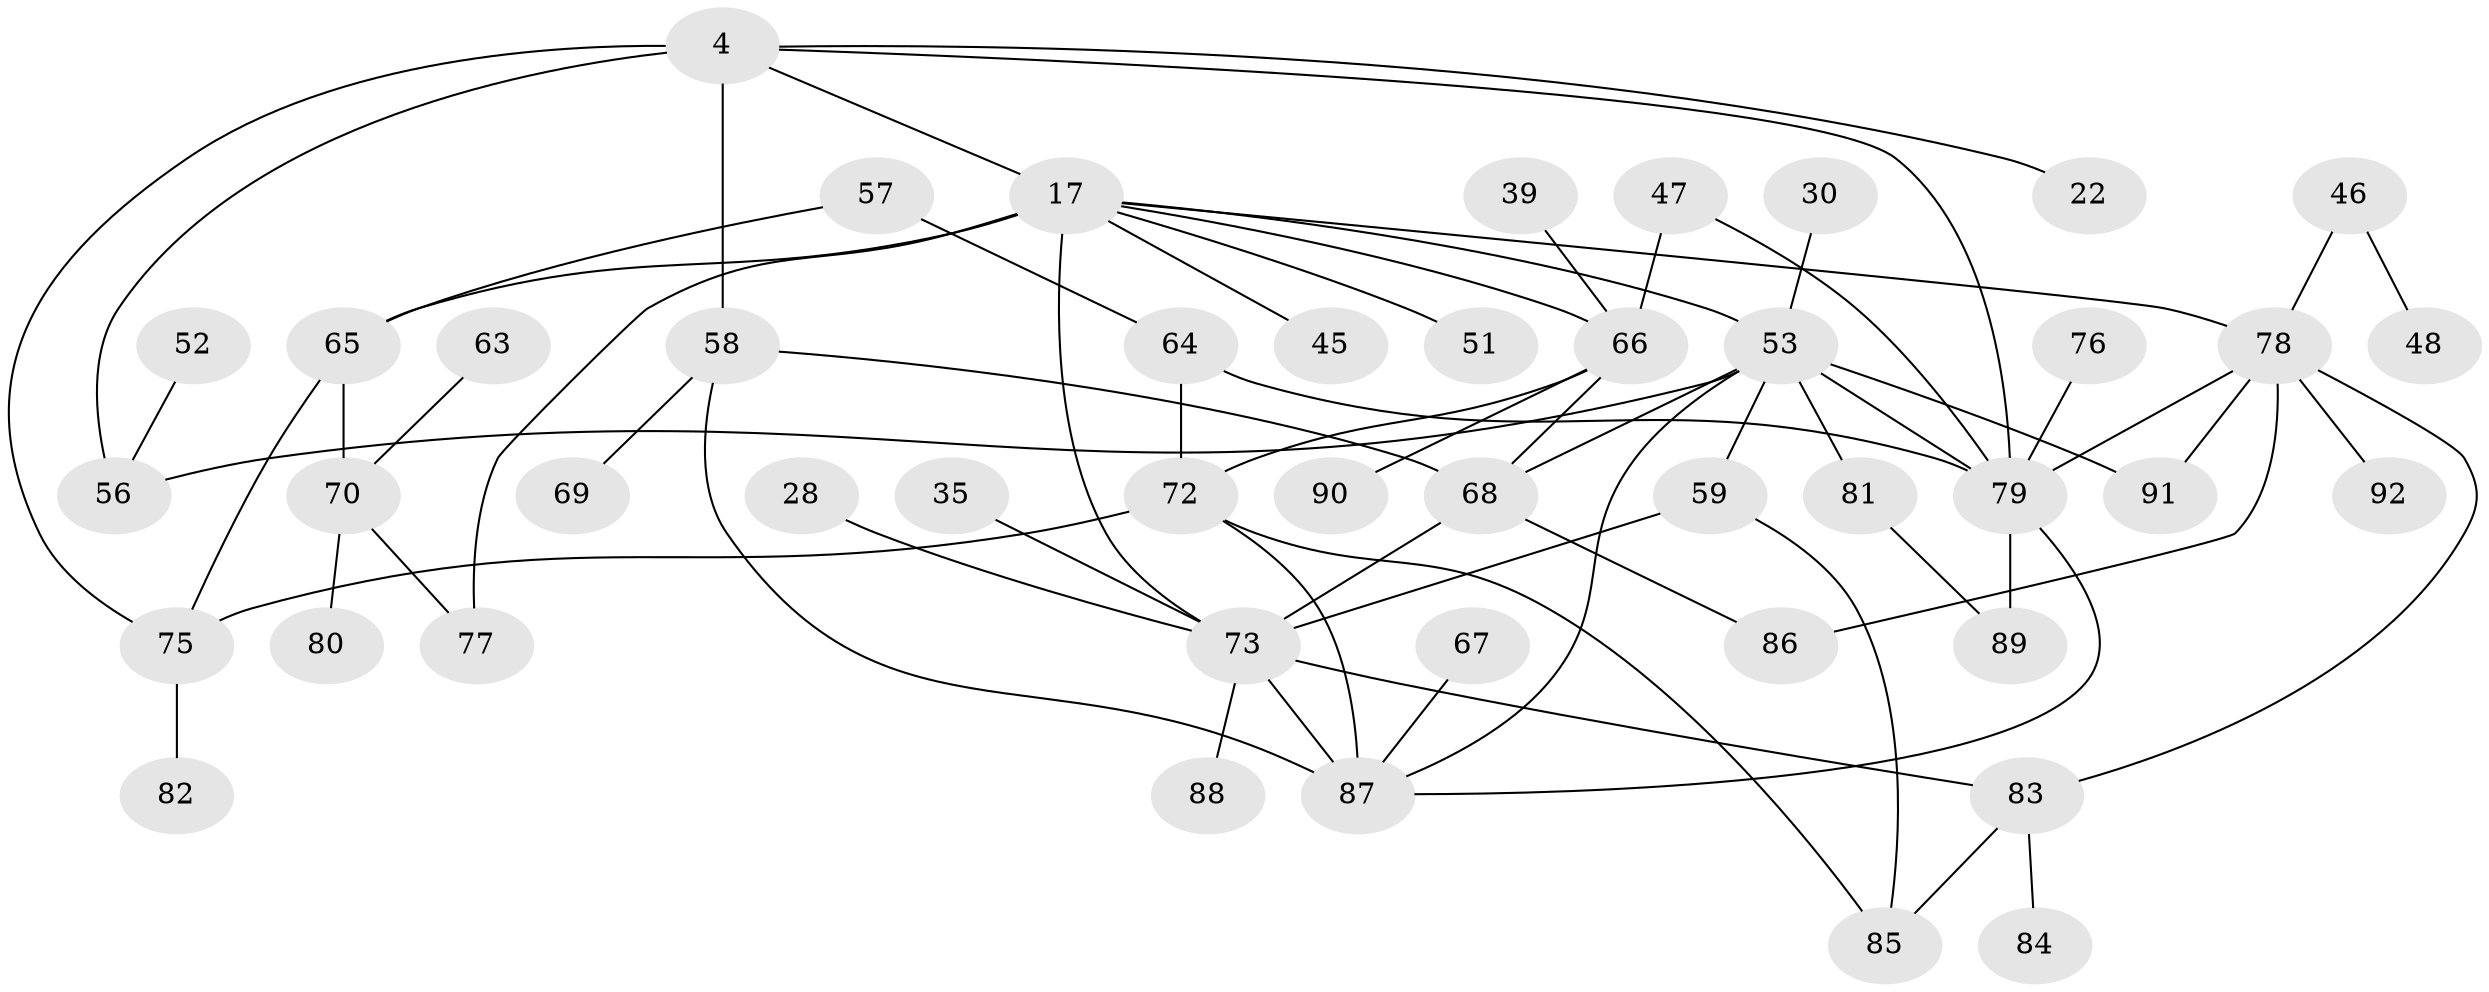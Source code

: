// original degree distribution, {7: 0.03260869565217391, 4: 0.14130434782608695, 5: 0.10869565217391304, 2: 0.2391304347826087, 3: 0.20652173913043478, 6: 0.03260869565217391, 1: 0.2391304347826087}
// Generated by graph-tools (version 1.1) at 2025/41/03/09/25 04:41:45]
// undirected, 46 vertices, 68 edges
graph export_dot {
graph [start="1"]
  node [color=gray90,style=filled];
  4;
  17 [super="+2"];
  22;
  28;
  30;
  35 [super="+29"];
  39;
  45;
  46;
  47;
  48;
  51;
  52;
  53 [super="+9+12+24"];
  56 [super="+50"];
  57;
  58 [super="+40"];
  59;
  63;
  64;
  65 [super="+27"];
  66 [super="+44"];
  67;
  68 [super="+26+55"];
  69;
  70 [super="+41"];
  72 [super="+37+43"];
  73 [super="+15+20+23"];
  75 [super="+74+31"];
  76;
  77;
  78 [super="+38+32"];
  79 [super="+60+61"];
  80;
  81;
  82;
  83 [super="+54"];
  84;
  85;
  86 [super="+71"];
  87 [super="+49+62"];
  88;
  89;
  90;
  91;
  92;
  4 -- 22;
  4 -- 56 [weight=2];
  4 -- 17;
  4 -- 79;
  4 -- 75;
  4 -- 58;
  17 -- 51;
  17 -- 77;
  17 -- 65 [weight=2];
  17 -- 45;
  17 -- 53;
  17 -- 66;
  17 -- 78;
  17 -- 73 [weight=3];
  28 -- 73;
  30 -- 53;
  35 -- 73;
  39 -- 66;
  46 -- 48;
  46 -- 78;
  47 -- 66;
  47 -- 79;
  52 -- 56;
  53 -- 91;
  53 -- 59;
  53 -- 79 [weight=3];
  53 -- 81;
  53 -- 56;
  53 -- 87;
  53 -- 68;
  57 -- 64;
  57 -- 65;
  58 -- 68;
  58 -- 69;
  58 -- 87;
  59 -- 85;
  59 -- 73;
  63 -- 70;
  64 -- 79 [weight=2];
  64 -- 72;
  65 -- 70;
  65 -- 75;
  66 -- 90;
  66 -- 72;
  66 -- 68 [weight=3];
  67 -- 87;
  68 -- 73 [weight=4];
  68 -- 86;
  70 -- 77;
  70 -- 80;
  72 -- 85;
  72 -- 75;
  72 -- 87 [weight=2];
  73 -- 87 [weight=3];
  73 -- 83 [weight=2];
  73 -- 88;
  75 -- 82;
  76 -- 79;
  78 -- 83 [weight=2];
  78 -- 79;
  78 -- 86 [weight=2];
  78 -- 91;
  78 -- 92;
  79 -- 89;
  79 -- 87;
  81 -- 89;
  83 -- 84;
  83 -- 85;
}
